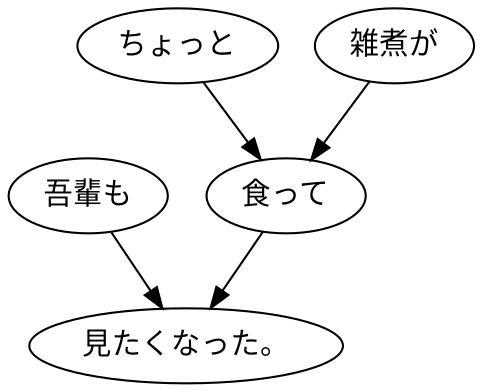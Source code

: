 digraph graph540 {
	node0 [label="吾輩も"];
	node1 [label="ちょっと"];
	node2 [label="雑煮が"];
	node3 [label="食って"];
	node4 [label="見たくなった。"];
	node0 -> node4;
	node1 -> node3;
	node2 -> node3;
	node3 -> node4;
}
